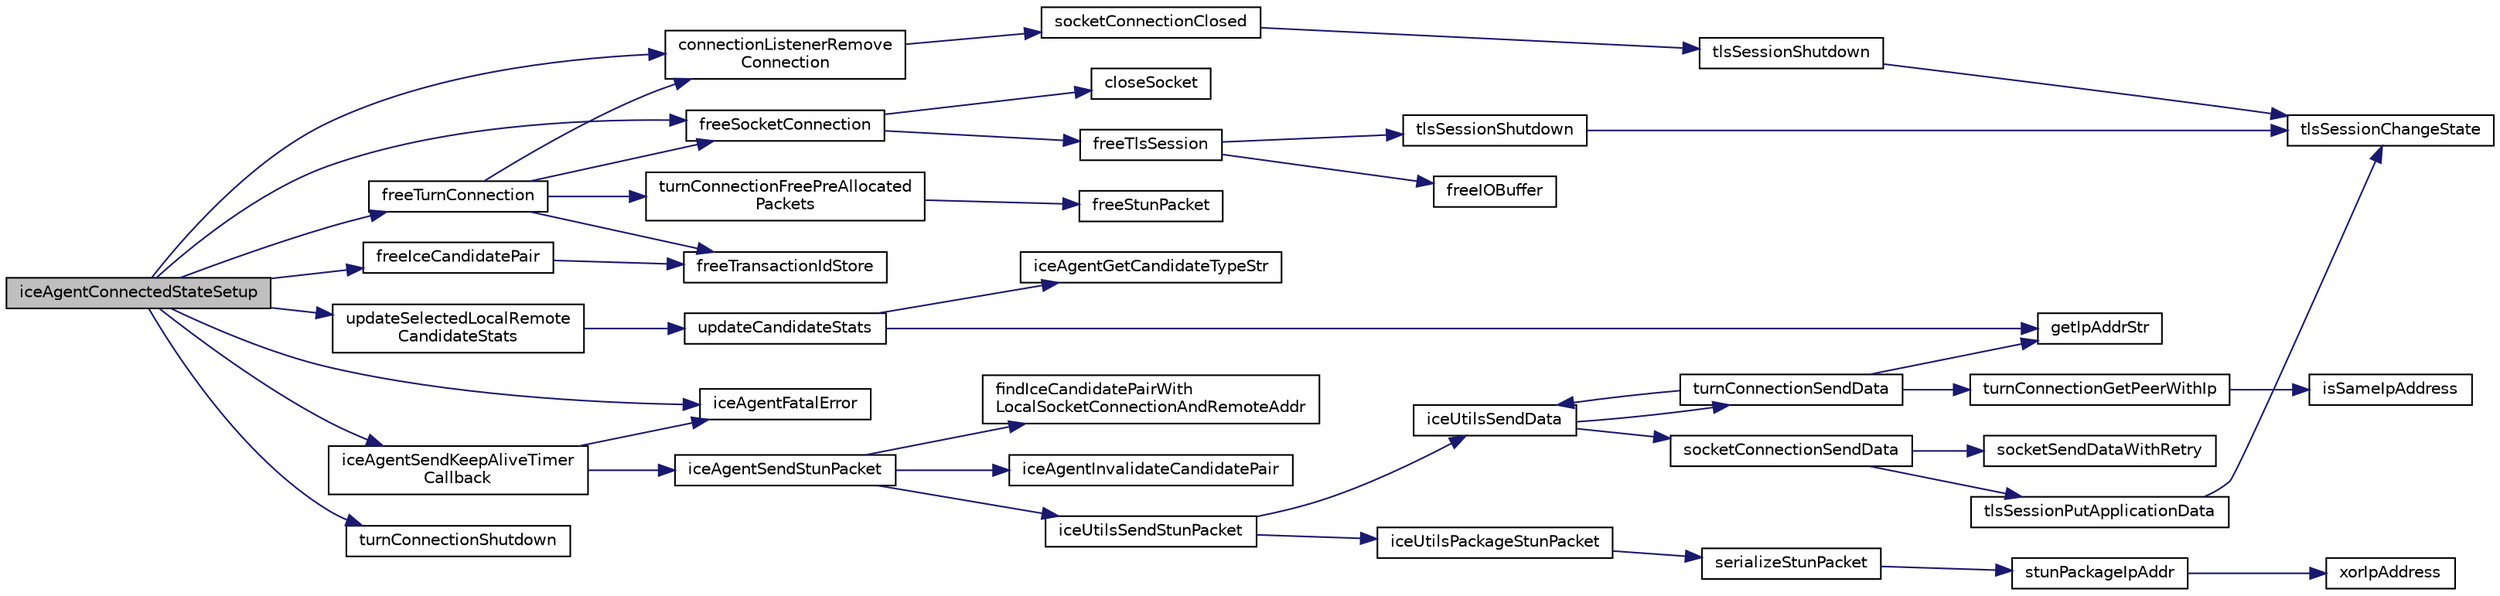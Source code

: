 digraph "iceAgentConnectedStateSetup"
{
 // LATEX_PDF_SIZE
  edge [fontname="Helvetica",fontsize="10",labelfontname="Helvetica",labelfontsize="10"];
  node [fontname="Helvetica",fontsize="10",shape=record];
  rankdir="LR";
  Node1 [label="iceAgentConnectedStateSetup",height=0.2,width=0.4,color="black", fillcolor="grey75", style="filled", fontcolor="black",tooltip=" "];
  Node1 -> Node2 [color="midnightblue",fontsize="10",style="solid",fontname="Helvetica"];
  Node2 [label="connectionListenerRemove\lConnection",height=0.2,width=0.4,color="black", fillcolor="white", style="filled",URL="$ConnectionListener_8c.html#aadef069d7cf4137e975a3d91c8a46400",tooltip=" "];
  Node2 -> Node3 [color="midnightblue",fontsize="10",style="solid",fontname="Helvetica"];
  Node3 [label="socketConnectionClosed",height=0.2,width=0.4,color="black", fillcolor="white", style="filled",URL="$SocketConnection_8c.html#ae1067d81a0037b1cb7e2275d55b554a4",tooltip=" "];
  Node3 -> Node4 [color="midnightblue",fontsize="10",style="solid",fontname="Helvetica"];
  Node4 [label="tlsSessionShutdown",height=0.2,width=0.4,color="black", fillcolor="white", style="filled",URL="$Tls_8h.html#a8958186faf233249645017a55c80e1fc",tooltip=" "];
  Node4 -> Node5 [color="midnightblue",fontsize="10",style="solid",fontname="Helvetica"];
  Node5 [label="tlsSessionChangeState",height=0.2,width=0.4,color="black", fillcolor="white", style="filled",URL="$Tls_8c.html#a7dbb041b5b15c6784e9f57a09a08d467",tooltip=" "];
  Node1 -> Node6 [color="midnightblue",fontsize="10",style="solid",fontname="Helvetica"];
  Node6 [label="freeIceCandidatePair",height=0.2,width=0.4,color="black", fillcolor="white", style="filled",URL="$IceAgent_8c.html#a76f0508cf719814537ce707e3f524407",tooltip=" "];
  Node6 -> Node7 [color="midnightblue",fontsize="10",style="solid",fontname="Helvetica"];
  Node7 [label="freeTransactionIdStore",height=0.2,width=0.4,color="black", fillcolor="white", style="filled",URL="$IceUtils_8c.html#aed9b171e0c60584515c04c5dd47dd112",tooltip=" "];
  Node1 -> Node8 [color="midnightblue",fontsize="10",style="solid",fontname="Helvetica"];
  Node8 [label="freeSocketConnection",height=0.2,width=0.4,color="black", fillcolor="white", style="filled",URL="$SocketConnection_8c.html#aeea1e134b1c24f7138c4784b9b146e6b",tooltip=" "];
  Node8 -> Node9 [color="midnightblue",fontsize="10",style="solid",fontname="Helvetica"];
  Node9 [label="closeSocket",height=0.2,width=0.4,color="black", fillcolor="white", style="filled",URL="$Network_8c.html#a8c64aed52ea980830d0f9db66fc93e1b",tooltip=" "];
  Node8 -> Node10 [color="midnightblue",fontsize="10",style="solid",fontname="Helvetica"];
  Node10 [label="freeTlsSession",height=0.2,width=0.4,color="black", fillcolor="white", style="filled",URL="$Tls_8h.html#a5913d6c2f44307241d2402af463f9fec",tooltip=" "];
  Node10 -> Node11 [color="midnightblue",fontsize="10",style="solid",fontname="Helvetica"];
  Node11 [label="freeIOBuffer",height=0.2,width=0.4,color="black", fillcolor="white", style="filled",URL="$IOBuffer_8c.html#a716982d27f4e9cf43d6737555e684289",tooltip=" "];
  Node10 -> Node12 [color="midnightblue",fontsize="10",style="solid",fontname="Helvetica"];
  Node12 [label="tlsSessionShutdown",height=0.2,width=0.4,color="black", fillcolor="white", style="filled",URL="$Tls__mbedtls_8c.html#aca41778af81f4d5b5a71dcaf5e686bb9",tooltip=" "];
  Node12 -> Node5 [color="midnightblue",fontsize="10",style="solid",fontname="Helvetica"];
  Node1 -> Node13 [color="midnightblue",fontsize="10",style="solid",fontname="Helvetica"];
  Node13 [label="freeTurnConnection",height=0.2,width=0.4,color="black", fillcolor="white", style="filled",URL="$TurnConnection_8c.html#aae1ee157e839fde1869e664af4424c6a",tooltip=" "];
  Node13 -> Node2 [color="midnightblue",fontsize="10",style="solid",fontname="Helvetica"];
  Node13 -> Node8 [color="midnightblue",fontsize="10",style="solid",fontname="Helvetica"];
  Node13 -> Node7 [color="midnightblue",fontsize="10",style="solid",fontname="Helvetica"];
  Node13 -> Node14 [color="midnightblue",fontsize="10",style="solid",fontname="Helvetica"];
  Node14 [label="turnConnectionFreePreAllocated\lPackets",height=0.2,width=0.4,color="black", fillcolor="white", style="filled",URL="$TurnConnection_8c.html#aad130b1edfa1b039733e0595c43ffd39",tooltip=" "];
  Node14 -> Node15 [color="midnightblue",fontsize="10",style="solid",fontname="Helvetica"];
  Node15 [label="freeStunPacket",height=0.2,width=0.4,color="black", fillcolor="white", style="filled",URL="$Stun_8c.html#a2ac5f96729bf2bfce45f59c72db4ff43",tooltip=" "];
  Node1 -> Node16 [color="midnightblue",fontsize="10",style="solid",fontname="Helvetica"];
  Node16 [label="iceAgentFatalError",height=0.2,width=0.4,color="black", fillcolor="white", style="filled",URL="$IceAgent_8c.html#ae7e2880108aafbf93c4f092712d86500",tooltip=" "];
  Node1 -> Node17 [color="midnightblue",fontsize="10",style="solid",fontname="Helvetica"];
  Node17 [label="iceAgentSendKeepAliveTimer\lCallback",height=0.2,width=0.4,color="black", fillcolor="white", style="filled",URL="$IceAgent_8c.html#ac48af5043d440642380951b2523240ed",tooltip=" "];
  Node17 -> Node16 [color="midnightblue",fontsize="10",style="solid",fontname="Helvetica"];
  Node17 -> Node18 [color="midnightblue",fontsize="10",style="solid",fontname="Helvetica"];
  Node18 [label="iceAgentSendStunPacket",height=0.2,width=0.4,color="black", fillcolor="white", style="filled",URL="$IceAgent_8c.html#aff64bc1649d0c5e3390f6ad14eb9aa1e",tooltip=" "];
  Node18 -> Node19 [color="midnightblue",fontsize="10",style="solid",fontname="Helvetica"];
  Node19 [label="findIceCandidatePairWith\lLocalSocketConnectionAndRemoteAddr",height=0.2,width=0.4,color="black", fillcolor="white", style="filled",URL="$IceAgent_8c.html#a89108fd9fa5c7ef370f55cf8e69a7d77",tooltip=" "];
  Node18 -> Node20 [color="midnightblue",fontsize="10",style="solid",fontname="Helvetica"];
  Node20 [label="iceAgentInvalidateCandidatePair",height=0.2,width=0.4,color="black", fillcolor="white", style="filled",URL="$IceAgent_8c.html#add07c218275f39a2fdabc9f850eb0609",tooltip=" "];
  Node18 -> Node21 [color="midnightblue",fontsize="10",style="solid",fontname="Helvetica"];
  Node21 [label="iceUtilsSendStunPacket",height=0.2,width=0.4,color="black", fillcolor="white", style="filled",URL="$IceUtils_8c.html#a163008ed55dd5e46e25737a89d5beabb",tooltip=" "];
  Node21 -> Node22 [color="midnightblue",fontsize="10",style="solid",fontname="Helvetica"];
  Node22 [label="iceUtilsPackageStunPacket",height=0.2,width=0.4,color="black", fillcolor="white", style="filled",URL="$IceUtils_8c.html#a05a5f1ea3d3d4e73bdb4298e75f56d15",tooltip=" "];
  Node22 -> Node23 [color="midnightblue",fontsize="10",style="solid",fontname="Helvetica"];
  Node23 [label="serializeStunPacket",height=0.2,width=0.4,color="black", fillcolor="white", style="filled",URL="$Stun_8c.html#a343599eb21e2e725f465200f72c476d8",tooltip=" "];
  Node23 -> Node24 [color="midnightblue",fontsize="10",style="solid",fontname="Helvetica"];
  Node24 [label="stunPackageIpAddr",height=0.2,width=0.4,color="black", fillcolor="white", style="filled",URL="$Stun_8c.html#a0ff5d54538a4e80eca46314552a3e993",tooltip=" "];
  Node24 -> Node25 [color="midnightblue",fontsize="10",style="solid",fontname="Helvetica"];
  Node25 [label="xorIpAddress",height=0.2,width=0.4,color="black", fillcolor="white", style="filled",URL="$Stun_8c.html#a086d658c6275e5a5161934025b070c24",tooltip=" "];
  Node21 -> Node26 [color="midnightblue",fontsize="10",style="solid",fontname="Helvetica"];
  Node26 [label="iceUtilsSendData",height=0.2,width=0.4,color="black", fillcolor="white", style="filled",URL="$IceUtils_8c.html#abffd2f385a91e5840b12912df46777d4",tooltip=" "];
  Node26 -> Node27 [color="midnightblue",fontsize="10",style="solid",fontname="Helvetica"];
  Node27 [label="socketConnectionSendData",height=0.2,width=0.4,color="black", fillcolor="white", style="filled",URL="$SocketConnection_8c.html#abbba4e0cf8c625191e47489fca04d9b7",tooltip=" "];
  Node27 -> Node28 [color="midnightblue",fontsize="10",style="solid",fontname="Helvetica"];
  Node28 [label="socketSendDataWithRetry",height=0.2,width=0.4,color="black", fillcolor="white", style="filled",URL="$SocketConnection_8c.html#a731488b5d3008cdfe4ba64b9ab1ec891",tooltip=" "];
  Node27 -> Node29 [color="midnightblue",fontsize="10",style="solid",fontname="Helvetica"];
  Node29 [label="tlsSessionPutApplicationData",height=0.2,width=0.4,color="black", fillcolor="white", style="filled",URL="$Tls_8h.html#ad7b4cabf02bfbbc2d36e3abe4163fff2",tooltip=" "];
  Node29 -> Node5 [color="midnightblue",fontsize="10",style="solid",fontname="Helvetica"];
  Node26 -> Node30 [color="midnightblue",fontsize="10",style="solid",fontname="Helvetica"];
  Node30 [label="turnConnectionSendData",height=0.2,width=0.4,color="black", fillcolor="white", style="filled",URL="$TurnConnection_8c.html#a0d996d98abef81b2f6c54be480ef7ea1",tooltip=" "];
  Node30 -> Node31 [color="midnightblue",fontsize="10",style="solid",fontname="Helvetica"];
  Node31 [label="getIpAddrStr",height=0.2,width=0.4,color="black", fillcolor="white", style="filled",URL="$Network_8c.html#afaa547109e09c5a34437553b7258e818",tooltip=" "];
  Node30 -> Node26 [color="midnightblue",fontsize="10",style="solid",fontname="Helvetica"];
  Node30 -> Node32 [color="midnightblue",fontsize="10",style="solid",fontname="Helvetica"];
  Node32 [label="turnConnectionGetPeerWithIp",height=0.2,width=0.4,color="black", fillcolor="white", style="filled",URL="$TurnConnection_8c.html#a9554f30fbafbccca935277837ee1b2dc",tooltip=" "];
  Node32 -> Node33 [color="midnightblue",fontsize="10",style="solid",fontname="Helvetica"];
  Node33 [label="isSameIpAddress",height=0.2,width=0.4,color="black", fillcolor="white", style="filled",URL="$Network_8c.html#a05d12502235a4a9313ba49cdfc4487a4",tooltip=" "];
  Node1 -> Node34 [color="midnightblue",fontsize="10",style="solid",fontname="Helvetica"];
  Node34 [label="turnConnectionShutdown",height=0.2,width=0.4,color="black", fillcolor="white", style="filled",URL="$TurnConnection_8c.html#acafa7ed7d0b238b1a6b27a78280712f8",tooltip=" "];
  Node1 -> Node35 [color="midnightblue",fontsize="10",style="solid",fontname="Helvetica"];
  Node35 [label="updateSelectedLocalRemote\lCandidateStats",height=0.2,width=0.4,color="black", fillcolor="white", style="filled",URL="$IceAgent_8c.html#a0b35a1504b63ce72f12cd784b01e9cb2",tooltip=" "];
  Node35 -> Node36 [color="midnightblue",fontsize="10",style="solid",fontname="Helvetica"];
  Node36 [label="updateCandidateStats",height=0.2,width=0.4,color="black", fillcolor="white", style="filled",URL="$IceAgent_8c.html#aa20b09e5bc8f5038010a11c3a010f894",tooltip=" "];
  Node36 -> Node31 [color="midnightblue",fontsize="10",style="solid",fontname="Helvetica"];
  Node36 -> Node37 [color="midnightblue",fontsize="10",style="solid",fontname="Helvetica"];
  Node37 [label="iceAgentGetCandidateTypeStr",height=0.2,width=0.4,color="black", fillcolor="white", style="filled",URL="$IceAgent_8c.html#a58c93902e850d579024bde109e85ab8b",tooltip=" "];
}
